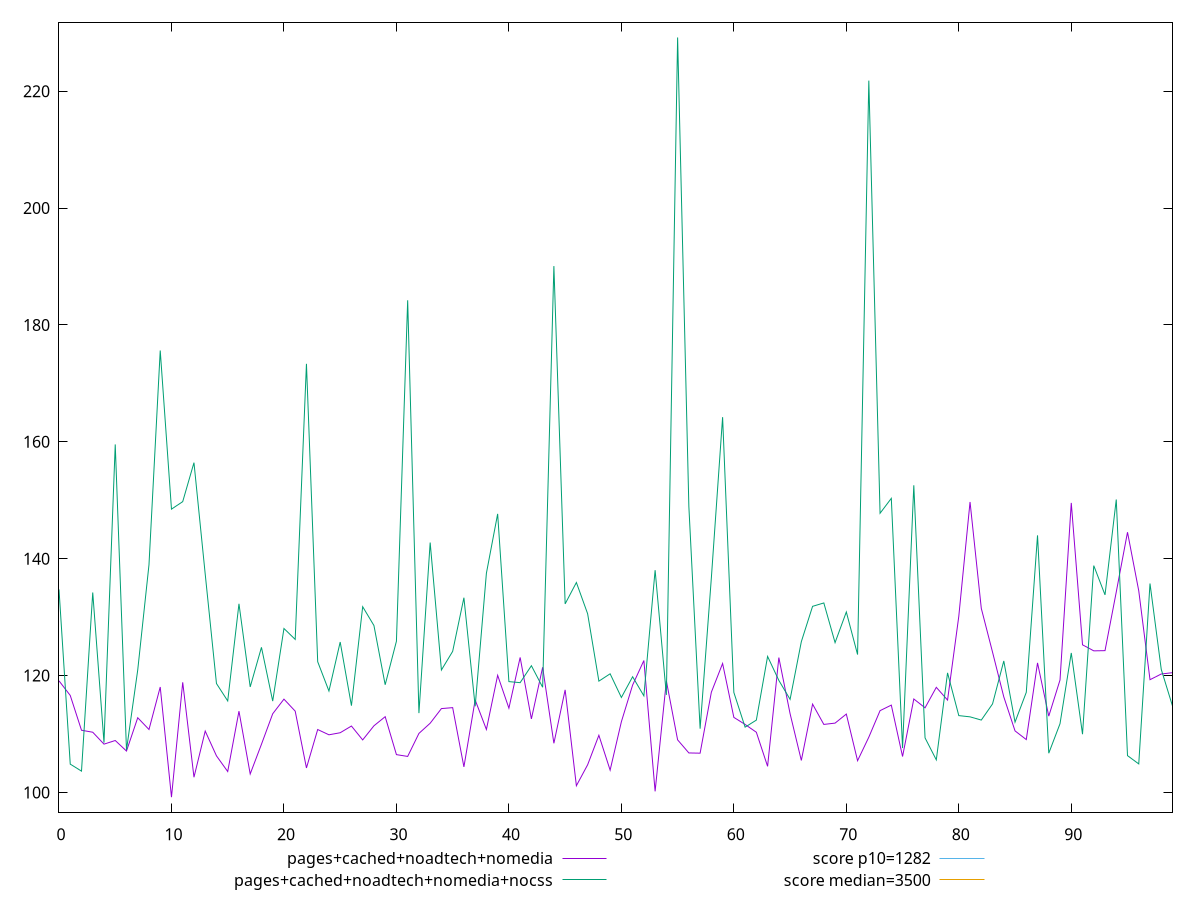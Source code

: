 reset

$pagesCachedNoadtechNomedia <<EOF
0 119.10399999999997
1 116.60399999999998
2 110.65199999999999
3 110.31199999999998
4 108.27599999999997
5 108.89599999999999
6 107.09199999999998
7 112.792
8 110.77999999999999
9 118.048
10 99.20399999999998
11 118.84799999999997
12 102.612
13 110.50799999999998
14 106.268
15 103.58799999999997
16 113.91599999999997
17 103.172
18 108.25199999999998
19 113.46799999999999
20 115.97199999999998
21 113.91999999999996
22 104.19999999999996
23 110.77599999999997
24 109.87199999999999
25 110.22399999999999
26 111.37199999999999
27 108.996
28 111.41199999999998
29 112.97199999999998
30 106.47999999999996
31 106.17199999999997
32 110.108
33 111.85199999999999
34 114.356
35 114.52
36 104.37999999999997
37 115.832
38 110.77999999999994
39 120.05199999999999
40 114.42799999999998
41 123.11199999999995
42 112.58799999999998
43 121.41999999999997
44 108.41999999999999
45 117.564
46 101.15599999999998
47 104.74
48 109.78799999999998
49 103.82399999999996
50 112.10399999999997
51 118.38399999999999
52 122.58399999999999
53 100.19999999999999
54 119.09599999999999
55 109.00799999999998
56 106.76799999999997
57 106.72799999999998
58 117.15999999999997
59 122.07199999999997
60 112.85199999999999
61 111.64399999999996
62 110.30799999999999
63 104.47599999999997
64 123.08399999999995
65 113.47999999999998
66 105.48399999999997
67 115.11999999999996
68 111.64799999999997
69 111.87199999999999
70 113.42
71 105.44
72 109.46799999999996
73 114.00399999999996
74 114.95200000000003
75 106.15599999999998
76 116
77 114.49199999999998
78 117.99199999999996
79 115.81599999999999
80 130.15599999999998
81 149.7079999999999
82 131.50799999999998
83 124.01599999999998
84 116.35999999999999
85 110.53999999999996
86 109.056
87 122.17199999999997
88 113.06799999999996
89 119.25199999999997
90 149.54799999999992
91 125.26799999999999
92 124.23599999999998
93 124.27199999999999
94 134.30400000000003
95 144.532
96 134.504
97 119.29999999999995
98 120.27600000000001
99 120.5
EOF

$pagesCachedNoadtechNomediaNocss <<EOF
0 134.74399999999997
1 104.85199999999999
2 103.65599999999998
3 134.21599999999998
4 108.536
5 159.55199999999996
6 107.27199999999996
7 120.96799999999996
8 138.968
9 175.62399999999994
10 148.484
11 149.772
12 156.43599999999995
13 137.35999999999996
14 118.64399999999995
15 115.66799999999998
16 132.29199999999994
17 118.06399999999996
18 124.83599999999993
19 115.63999999999997
20 128.05999999999997
21 126.19199999999998
22 173.35199999999998
23 122.37599999999998
24 117.36
25 125.74799999999999
26 114.856
27 131.78799999999995
28 128.572
29 118.43199999999996
30 125.884
31 184.21599999999995
32 113.57999999999998
33 142.76799999999997
34 120.95999999999998
35 124.148
36 133.32799999999997
37 114.74799999999998
38 137.51199999999997
39 147.67199999999997
40 118.97199999999998
41 118.79199999999999
42 121.692
43 118.00399999999999
44 190.06799999999998
45 132.272
46 135.93200000000002
47 130.584
48 119.05599999999997
49 120.30799999999998
50 116.25999999999999
51 119.80399999999995
52 116.53600000000002
53 138.04399999999998
54 116.69599999999996
55 229.18399999999997
56 148.94799999999992
57 110.91999999999996
58 136.712
59 164.21999999999997
60 117.124
61 111.18399999999995
62 112.38399999999996
63 123.28399999999996
64 119.18
65 115.93599999999999
66 125.80399999999997
67 131.85199999999998
68 132.43199999999996
69 125.644
70 130.88800000000003
71 123.6
72 221.80399999999997
73 147.776
74 150.32799999999997
75 107.59999999999998
76 152.56400000000002
77 109.344
78 105.58399999999997
79 120.46799999999999
80 113.15599999999995
81 112.944
82 112.39199999999998
83 115.15599999999998
84 122.50799999999995
85 112.03999999999998
86 117.13999999999996
87 143.99199999999996
88 106.71999999999998
89 111.77600000000001
90 123.87599999999995
91 109.976
92 138.81999999999996
93 133.81199999999995
94 150.128
95 106.30399999999999
96 104.89199999999998
97 135.75999999999996
98 121.064
99 114.804
EOF

set key outside below
set xrange [0:99]
set yrange [96.60439999999998:231.78359999999998]
set trange [96.60439999999998:231.78359999999998]
set terminal svg size 640, 520 enhanced background rgb 'white'
set output "report_00022_2021-02-20T12:08:46.964Z/bootup-time/comparison/line/3_vs_4.svg"

plot $pagesCachedNoadtechNomedia title "pages+cached+noadtech+nomedia" with line, \
     $pagesCachedNoadtechNomediaNocss title "pages+cached+noadtech+nomedia+nocss" with line, \
     1282 title "score p10=1282", \
     3500 title "score median=3500"

reset

